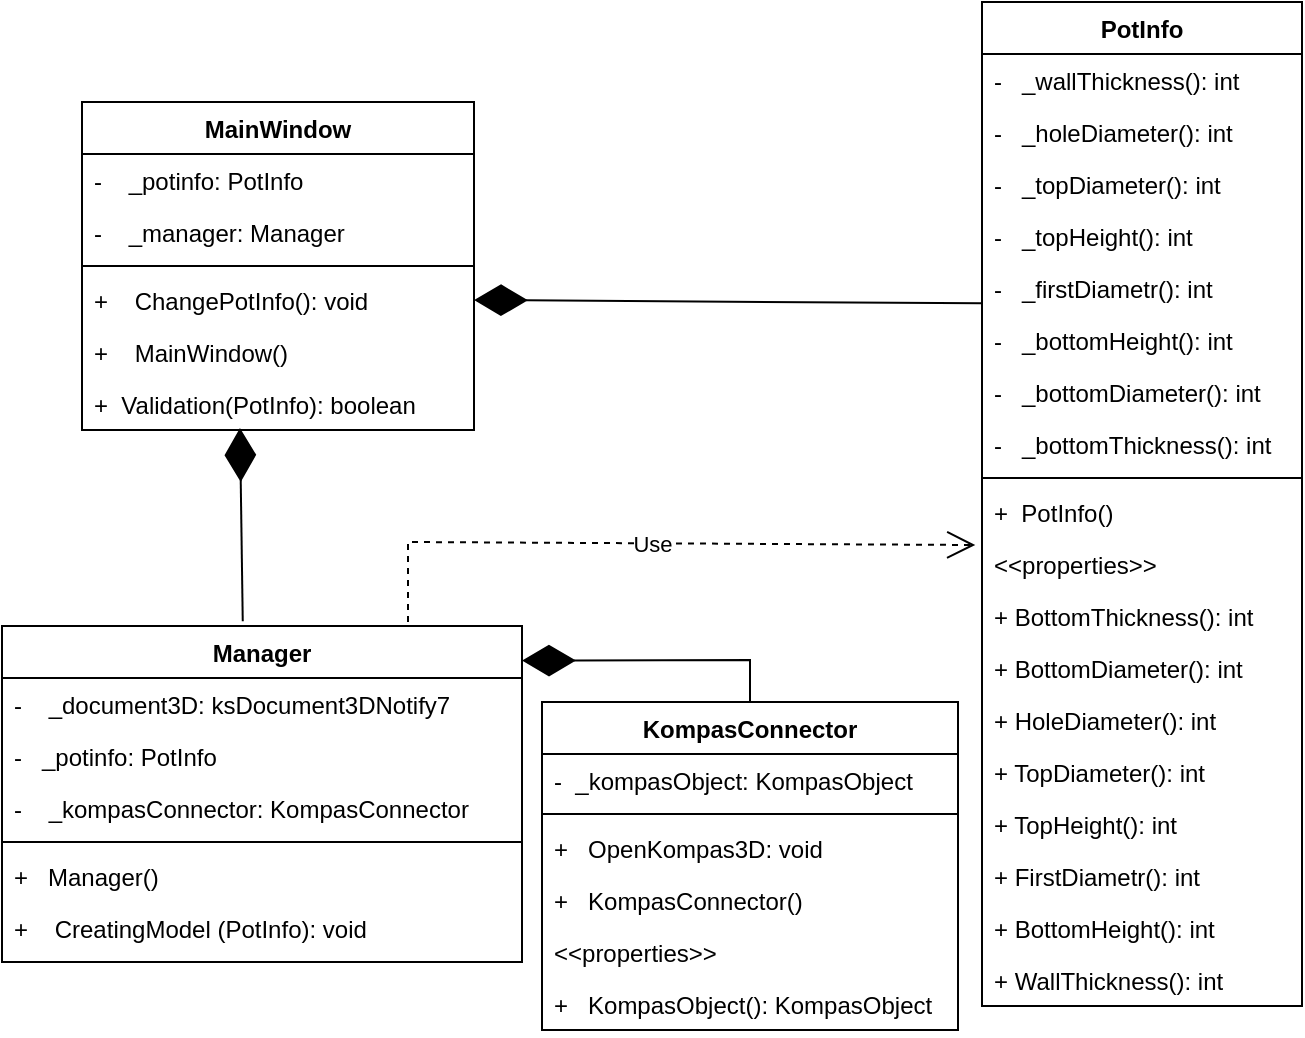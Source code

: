 <mxfile version="20.5.1" type="device"><diagram id="Dw9jkruGkAAfNnn6CsWD" name="Страница 1"><mxGraphModel dx="1775" dy="465" grid="1" gridSize="10" guides="1" tooltips="1" connect="1" arrows="1" fold="1" page="1" pageScale="1" pageWidth="827" pageHeight="1169" math="0" shadow="0"><root><mxCell id="0"/><mxCell id="1" parent="0"/><mxCell id="OFdiJrmSXwyxobHo3Okv-1" value="Manager" style="swimlane;fontStyle=1;align=center;verticalAlign=top;childLayout=stackLayout;horizontal=1;startSize=26;horizontalStack=0;resizeParent=1;resizeParentMax=0;resizeLast=0;collapsible=1;marginBottom=0;" parent="1" vertex="1"><mxGeometry x="-800" y="442" width="260" height="168" as="geometry"/></mxCell><mxCell id="OFdiJrmSXwyxobHo3Okv-2" value="-    _document3D: ksDocument3DNotify7" style="text;strokeColor=none;fillColor=none;align=left;verticalAlign=top;spacingLeft=4;spacingRight=4;overflow=hidden;rotatable=0;points=[[0,0.5],[1,0.5]];portConstraint=eastwest;" parent="OFdiJrmSXwyxobHo3Okv-1" vertex="1"><mxGeometry y="26" width="260" height="26" as="geometry"/></mxCell><mxCell id="OFdiJrmSXwyxobHo3Okv-3" value="-   _potinfo: PotInfo" style="text;strokeColor=none;fillColor=none;align=left;verticalAlign=top;spacingLeft=4;spacingRight=4;overflow=hidden;rotatable=0;points=[[0,0.5],[1,0.5]];portConstraint=eastwest;" parent="OFdiJrmSXwyxobHo3Okv-1" vertex="1"><mxGeometry y="52" width="260" height="26" as="geometry"/></mxCell><mxCell id="OFdiJrmSXwyxobHo3Okv-4" value="-    _kompasConnector: KompasConnector" style="text;strokeColor=none;fillColor=none;align=left;verticalAlign=top;spacingLeft=4;spacingRight=4;overflow=hidden;rotatable=0;points=[[0,0.5],[1,0.5]];portConstraint=eastwest;" parent="OFdiJrmSXwyxobHo3Okv-1" vertex="1"><mxGeometry y="78" width="260" height="26" as="geometry"/></mxCell><mxCell id="OFdiJrmSXwyxobHo3Okv-5" value="" style="line;strokeWidth=1;fillColor=none;align=left;verticalAlign=middle;spacingTop=-1;spacingLeft=3;spacingRight=3;rotatable=0;labelPosition=right;points=[];portConstraint=eastwest;strokeColor=inherit;" parent="OFdiJrmSXwyxobHo3Okv-1" vertex="1"><mxGeometry y="104" width="260" height="8" as="geometry"/></mxCell><mxCell id="OFdiJrmSXwyxobHo3Okv-6" value="+   Manager()" style="text;strokeColor=none;fillColor=none;align=left;verticalAlign=top;spacingLeft=4;spacingRight=4;overflow=hidden;rotatable=0;points=[[0,0.5],[1,0.5]];portConstraint=eastwest;" parent="OFdiJrmSXwyxobHo3Okv-1" vertex="1"><mxGeometry y="112" width="260" height="26" as="geometry"/></mxCell><mxCell id="OFdiJrmSXwyxobHo3Okv-7" value="+    CreatingModel (PotInfo): void" style="text;strokeColor=none;fillColor=none;align=left;verticalAlign=top;spacingLeft=4;spacingRight=4;overflow=hidden;rotatable=0;points=[[0,0.5],[1,0.5]];portConstraint=eastwest;" parent="OFdiJrmSXwyxobHo3Okv-1" vertex="1"><mxGeometry y="138" width="260" height="30" as="geometry"/></mxCell><mxCell id="OFdiJrmSXwyxobHo3Okv-8" value="" style="endArrow=diamondThin;endFill=1;endSize=24;html=1;rounded=0;exitX=0.463;exitY=-0.014;exitDx=0;exitDy=0;exitPerimeter=0;entryX=0.403;entryY=0.962;entryDx=0;entryDy=0;entryPerimeter=0;" parent="1" source="OFdiJrmSXwyxobHo3Okv-1" target="OFdiJrmSXwyxobHo3Okv-17" edge="1"><mxGeometry width="160" relative="1" as="geometry"><mxPoint x="-630" y="423" as="sourcePoint"/><mxPoint x="-680" y="370" as="targetPoint"/></mxGeometry></mxCell><mxCell id="OFdiJrmSXwyxobHo3Okv-9" value="" style="endArrow=diamondThin;endFill=1;endSize=24;html=1;rounded=0;exitX=0;exitY=0.795;exitDx=0;exitDy=0;entryX=1;entryY=0.5;entryDx=0;entryDy=0;exitPerimeter=0;" parent="1" source="OFdiJrmSXwyxobHo3Okv-30" target="OFdiJrmSXwyxobHo3Okv-15" edge="1"><mxGeometry width="160" relative="1" as="geometry"><mxPoint x="-369.04" y="257.56" as="sourcePoint"/><mxPoint x="-420" y="300.44" as="targetPoint"/></mxGeometry></mxCell><mxCell id="OFdiJrmSXwyxobHo3Okv-10" value="Use" style="endArrow=open;endSize=12;dashed=1;html=1;rounded=0;entryX=-0.021;entryY=0.135;entryDx=0;entryDy=0;entryPerimeter=0;" parent="1" target="OFdiJrmSXwyxobHo3Okv-36" edge="1"><mxGeometry width="160" relative="1" as="geometry"><mxPoint x="-597" y="440" as="sourcePoint"/><mxPoint x="-320" y="400" as="targetPoint"/><Array as="points"><mxPoint x="-597" y="400"/></Array></mxGeometry></mxCell><mxCell id="OFdiJrmSXwyxobHo3Okv-11" value="MainWindow" style="swimlane;fontStyle=1;align=center;verticalAlign=top;childLayout=stackLayout;horizontal=1;startSize=26;horizontalStack=0;resizeParent=1;resizeParentMax=0;resizeLast=0;collapsible=1;marginBottom=0;" parent="1" vertex="1"><mxGeometry x="-760" y="180" width="196" height="164" as="geometry"/></mxCell><mxCell id="OFdiJrmSXwyxobHo3Okv-12" value="-    _potinfo: PotInfo" style="text;strokeColor=none;fillColor=none;align=left;verticalAlign=top;spacingLeft=4;spacingRight=4;overflow=hidden;rotatable=0;points=[[0,0.5],[1,0.5]];portConstraint=eastwest;" parent="OFdiJrmSXwyxobHo3Okv-11" vertex="1"><mxGeometry y="26" width="196" height="26" as="geometry"/></mxCell><mxCell id="OFdiJrmSXwyxobHo3Okv-13" value="-    _manager: Manager" style="text;strokeColor=none;fillColor=none;align=left;verticalAlign=top;spacingLeft=4;spacingRight=4;overflow=hidden;rotatable=0;points=[[0,0.5],[1,0.5]];portConstraint=eastwest;" parent="OFdiJrmSXwyxobHo3Okv-11" vertex="1"><mxGeometry y="52" width="196" height="26" as="geometry"/></mxCell><mxCell id="OFdiJrmSXwyxobHo3Okv-14" value="" style="line;strokeWidth=1;fillColor=none;align=left;verticalAlign=middle;spacingTop=-1;spacingLeft=3;spacingRight=3;rotatable=0;labelPosition=right;points=[];portConstraint=eastwest;strokeColor=inherit;" parent="OFdiJrmSXwyxobHo3Okv-11" vertex="1"><mxGeometry y="78" width="196" height="8" as="geometry"/></mxCell><mxCell id="OFdiJrmSXwyxobHo3Okv-15" value="+    ChangePotInfo(): void" style="text;strokeColor=none;fillColor=none;align=left;verticalAlign=top;spacingLeft=4;spacingRight=4;overflow=hidden;rotatable=0;points=[[0,0.5],[1,0.5]];portConstraint=eastwest;" parent="OFdiJrmSXwyxobHo3Okv-11" vertex="1"><mxGeometry y="86" width="196" height="26" as="geometry"/></mxCell><mxCell id="OFdiJrmSXwyxobHo3Okv-16" value="+    MainWindow()" style="text;strokeColor=none;fillColor=none;align=left;verticalAlign=top;spacingLeft=4;spacingRight=4;overflow=hidden;rotatable=0;points=[[0,0.5],[1,0.5]];portConstraint=eastwest;" parent="OFdiJrmSXwyxobHo3Okv-11" vertex="1"><mxGeometry y="112" width="196" height="26" as="geometry"/></mxCell><mxCell id="OFdiJrmSXwyxobHo3Okv-17" value="+  Validation(PotInfo): boolean" style="text;strokeColor=none;fillColor=none;align=left;verticalAlign=top;spacingLeft=4;spacingRight=4;overflow=hidden;rotatable=0;points=[[0,0.5],[1,0.5]];portConstraint=eastwest;" parent="OFdiJrmSXwyxobHo3Okv-11" vertex="1"><mxGeometry y="138" width="196" height="26" as="geometry"/></mxCell><mxCell id="OFdiJrmSXwyxobHo3Okv-18" value="KompasConnector" style="swimlane;fontStyle=1;align=center;verticalAlign=top;childLayout=stackLayout;horizontal=1;startSize=26;horizontalStack=0;resizeParent=1;resizeParentMax=0;resizeLast=0;collapsible=1;marginBottom=0;" parent="1" vertex="1"><mxGeometry x="-530" y="480" width="208" height="164" as="geometry"/></mxCell><mxCell id="OFdiJrmSXwyxobHo3Okv-19" value="-  _kompasObject: KompasObject" style="text;strokeColor=none;fillColor=none;align=left;verticalAlign=top;spacingLeft=4;spacingRight=4;overflow=hidden;rotatable=0;points=[[0,0.5],[1,0.5]];portConstraint=eastwest;" parent="OFdiJrmSXwyxobHo3Okv-18" vertex="1"><mxGeometry y="26" width="208" height="26" as="geometry"/></mxCell><mxCell id="OFdiJrmSXwyxobHo3Okv-20" value="" style="line;strokeWidth=1;fillColor=none;align=left;verticalAlign=middle;spacingTop=-1;spacingLeft=3;spacingRight=3;rotatable=0;labelPosition=right;points=[];portConstraint=eastwest;strokeColor=inherit;" parent="OFdiJrmSXwyxobHo3Okv-18" vertex="1"><mxGeometry y="52" width="208" height="8" as="geometry"/></mxCell><mxCell id="OFdiJrmSXwyxobHo3Okv-21" value="+   OpenKompas3D: void" style="text;strokeColor=none;fillColor=none;align=left;verticalAlign=top;spacingLeft=4;spacingRight=4;overflow=hidden;rotatable=0;points=[[0,0.5],[1,0.5]];portConstraint=eastwest;" parent="OFdiJrmSXwyxobHo3Okv-18" vertex="1"><mxGeometry y="60" width="208" height="26" as="geometry"/></mxCell><mxCell id="OFdiJrmSXwyxobHo3Okv-22" value="+   KompasConnector()" style="text;strokeColor=none;fillColor=none;align=left;verticalAlign=top;spacingLeft=4;spacingRight=4;overflow=hidden;rotatable=0;points=[[0,0.5],[1,0.5]];portConstraint=eastwest;" parent="OFdiJrmSXwyxobHo3Okv-18" vertex="1"><mxGeometry y="86" width="208" height="26" as="geometry"/></mxCell><mxCell id="OFdiJrmSXwyxobHo3Okv-23" value="&lt;&lt;properties&gt;&gt;" style="text;strokeColor=none;fillColor=none;align=left;verticalAlign=top;spacingLeft=4;spacingRight=4;overflow=hidden;rotatable=0;points=[[0,0.5],[1,0.5]];portConstraint=eastwest;" parent="OFdiJrmSXwyxobHo3Okv-18" vertex="1"><mxGeometry y="112" width="208" height="26" as="geometry"/></mxCell><mxCell id="OFdiJrmSXwyxobHo3Okv-24" value="+   KompasObject(): KompasObject" style="text;strokeColor=none;fillColor=none;align=left;verticalAlign=top;spacingLeft=4;spacingRight=4;overflow=hidden;rotatable=0;points=[[0,0.5],[1,0.5]];portConstraint=eastwest;" parent="OFdiJrmSXwyxobHo3Okv-18" vertex="1"><mxGeometry y="138" width="208" height="26" as="geometry"/></mxCell><mxCell id="OFdiJrmSXwyxobHo3Okv-25" value="PotInfo" style="swimlane;fontStyle=1;align=center;verticalAlign=top;childLayout=stackLayout;horizontal=1;startSize=26;horizontalStack=0;resizeParent=1;resizeParentMax=0;resizeLast=0;collapsible=1;marginBottom=0;" parent="1" vertex="1"><mxGeometry x="-310" y="130" width="160" height="502" as="geometry"/></mxCell><mxCell id="OFdiJrmSXwyxobHo3Okv-26" value="-   _wallThickness(): int" style="text;strokeColor=none;fillColor=none;align=left;verticalAlign=top;spacingLeft=4;spacingRight=4;overflow=hidden;rotatable=0;points=[[0,0.5],[1,0.5]];portConstraint=eastwest;" parent="OFdiJrmSXwyxobHo3Okv-25" vertex="1"><mxGeometry y="26" width="160" height="26" as="geometry"/></mxCell><mxCell id="OFdiJrmSXwyxobHo3Okv-27" value="-   _holeDiameter(): int" style="text;strokeColor=none;fillColor=none;align=left;verticalAlign=top;spacingLeft=4;spacingRight=4;overflow=hidden;rotatable=0;points=[[0,0.5],[1,0.5]];portConstraint=eastwest;" parent="OFdiJrmSXwyxobHo3Okv-25" vertex="1"><mxGeometry y="52" width="160" height="26" as="geometry"/></mxCell><mxCell id="OFdiJrmSXwyxobHo3Okv-28" value="-   _topDiameter(): int" style="text;strokeColor=none;fillColor=none;align=left;verticalAlign=top;spacingLeft=4;spacingRight=4;overflow=hidden;rotatable=0;points=[[0,0.5],[1,0.5]];portConstraint=eastwest;" parent="OFdiJrmSXwyxobHo3Okv-25" vertex="1"><mxGeometry y="78" width="160" height="26" as="geometry"/></mxCell><mxCell id="OFdiJrmSXwyxobHo3Okv-29" value="-   _topHeight(): int" style="text;strokeColor=none;fillColor=none;align=left;verticalAlign=top;spacingLeft=4;spacingRight=4;overflow=hidden;rotatable=0;points=[[0,0.5],[1,0.5]];portConstraint=eastwest;" parent="OFdiJrmSXwyxobHo3Okv-25" vertex="1"><mxGeometry y="104" width="160" height="26" as="geometry"/></mxCell><mxCell id="OFdiJrmSXwyxobHo3Okv-30" value="-   _firstDiametr(): int" style="text;strokeColor=none;fillColor=none;align=left;verticalAlign=top;spacingLeft=4;spacingRight=4;overflow=hidden;rotatable=0;points=[[0,0.5],[1,0.5]];portConstraint=eastwest;" parent="OFdiJrmSXwyxobHo3Okv-25" vertex="1"><mxGeometry y="130" width="160" height="26" as="geometry"/></mxCell><mxCell id="OFdiJrmSXwyxobHo3Okv-31" value="-   _bottomHeight(): int" style="text;strokeColor=none;fillColor=none;align=left;verticalAlign=top;spacingLeft=4;spacingRight=4;overflow=hidden;rotatable=0;points=[[0,0.5],[1,0.5]];portConstraint=eastwest;" parent="OFdiJrmSXwyxobHo3Okv-25" vertex="1"><mxGeometry y="156" width="160" height="26" as="geometry"/></mxCell><mxCell id="OFdiJrmSXwyxobHo3Okv-32" value="-   _bottomDiameter(): int" style="text;strokeColor=none;fillColor=none;align=left;verticalAlign=top;spacingLeft=4;spacingRight=4;overflow=hidden;rotatable=0;points=[[0,0.5],[1,0.5]];portConstraint=eastwest;" parent="OFdiJrmSXwyxobHo3Okv-25" vertex="1"><mxGeometry y="182" width="160" height="26" as="geometry"/></mxCell><mxCell id="OFdiJrmSXwyxobHo3Okv-33" value="-   _bottomThickness(): int" style="text;strokeColor=none;fillColor=none;align=left;verticalAlign=top;spacingLeft=4;spacingRight=4;overflow=hidden;rotatable=0;points=[[0,0.5],[1,0.5]];portConstraint=eastwest;" parent="OFdiJrmSXwyxobHo3Okv-25" vertex="1"><mxGeometry y="208" width="160" height="26" as="geometry"/></mxCell><mxCell id="OFdiJrmSXwyxobHo3Okv-34" value="" style="line;strokeWidth=1;fillColor=none;align=left;verticalAlign=middle;spacingTop=-1;spacingLeft=3;spacingRight=3;rotatable=0;labelPosition=right;points=[];portConstraint=eastwest;strokeColor=inherit;" parent="OFdiJrmSXwyxobHo3Okv-25" vertex="1"><mxGeometry y="234" width="160" height="8" as="geometry"/></mxCell><mxCell id="OFdiJrmSXwyxobHo3Okv-35" value="+  PotInfo()" style="text;strokeColor=none;fillColor=none;align=left;verticalAlign=top;spacingLeft=4;spacingRight=4;overflow=hidden;rotatable=0;points=[[0,0.5],[1,0.5]];portConstraint=eastwest;" parent="OFdiJrmSXwyxobHo3Okv-25" vertex="1"><mxGeometry y="242" width="160" height="26" as="geometry"/></mxCell><mxCell id="OFdiJrmSXwyxobHo3Okv-36" value="&lt;&lt;properties&gt;&gt;" style="text;strokeColor=none;fillColor=none;align=left;verticalAlign=top;spacingLeft=4;spacingRight=4;overflow=hidden;rotatable=0;points=[[0,0.5],[1,0.5]];portConstraint=eastwest;" parent="OFdiJrmSXwyxobHo3Okv-25" vertex="1"><mxGeometry y="268" width="160" height="26" as="geometry"/></mxCell><mxCell id="OFdiJrmSXwyxobHo3Okv-37" value="+ BottomThickness(): int" style="text;strokeColor=none;fillColor=none;align=left;verticalAlign=top;spacingLeft=4;spacingRight=4;overflow=hidden;rotatable=0;points=[[0,0.5],[1,0.5]];portConstraint=eastwest;" parent="OFdiJrmSXwyxobHo3Okv-25" vertex="1"><mxGeometry y="294" width="160" height="26" as="geometry"/></mxCell><mxCell id="OFdiJrmSXwyxobHo3Okv-38" value="+ BottomDiameter(): int" style="text;strokeColor=none;fillColor=none;align=left;verticalAlign=top;spacingLeft=4;spacingRight=4;overflow=hidden;rotatable=0;points=[[0,0.5],[1,0.5]];portConstraint=eastwest;" parent="OFdiJrmSXwyxobHo3Okv-25" vertex="1"><mxGeometry y="320" width="160" height="26" as="geometry"/></mxCell><mxCell id="OFdiJrmSXwyxobHo3Okv-39" value="+ HoleDiameter(): int" style="text;strokeColor=none;fillColor=none;align=left;verticalAlign=top;spacingLeft=4;spacingRight=4;overflow=hidden;rotatable=0;points=[[0,0.5],[1,0.5]];portConstraint=eastwest;" parent="OFdiJrmSXwyxobHo3Okv-25" vertex="1"><mxGeometry y="346" width="160" height="26" as="geometry"/></mxCell><mxCell id="OFdiJrmSXwyxobHo3Okv-40" value="+ TopDiameter(): int" style="text;strokeColor=none;fillColor=none;align=left;verticalAlign=top;spacingLeft=4;spacingRight=4;overflow=hidden;rotatable=0;points=[[0,0.5],[1,0.5]];portConstraint=eastwest;" parent="OFdiJrmSXwyxobHo3Okv-25" vertex="1"><mxGeometry y="372" width="160" height="26" as="geometry"/></mxCell><mxCell id="OFdiJrmSXwyxobHo3Okv-41" value="+ TopHeight(): int" style="text;strokeColor=none;fillColor=none;align=left;verticalAlign=top;spacingLeft=4;spacingRight=4;overflow=hidden;rotatable=0;points=[[0,0.5],[1,0.5]];portConstraint=eastwest;" parent="OFdiJrmSXwyxobHo3Okv-25" vertex="1"><mxGeometry y="398" width="160" height="26" as="geometry"/></mxCell><mxCell id="OFdiJrmSXwyxobHo3Okv-42" value="+ FirstDiametr(): int" style="text;strokeColor=none;fillColor=none;align=left;verticalAlign=top;spacingLeft=4;spacingRight=4;overflow=hidden;rotatable=0;points=[[0,0.5],[1,0.5]];portConstraint=eastwest;" parent="OFdiJrmSXwyxobHo3Okv-25" vertex="1"><mxGeometry y="424" width="160" height="26" as="geometry"/></mxCell><mxCell id="OFdiJrmSXwyxobHo3Okv-43" value="+ BottomHeight(): int" style="text;strokeColor=none;fillColor=none;align=left;verticalAlign=top;spacingLeft=4;spacingRight=4;overflow=hidden;rotatable=0;points=[[0,0.5],[1,0.5]];portConstraint=eastwest;" parent="OFdiJrmSXwyxobHo3Okv-25" vertex="1"><mxGeometry y="450" width="160" height="26" as="geometry"/></mxCell><mxCell id="OFdiJrmSXwyxobHo3Okv-44" value="+ WallThickness(): int" style="text;strokeColor=none;fillColor=none;align=left;verticalAlign=top;spacingLeft=4;spacingRight=4;overflow=hidden;rotatable=0;points=[[0,0.5],[1,0.5]];portConstraint=eastwest;" parent="OFdiJrmSXwyxobHo3Okv-25" vertex="1"><mxGeometry y="476" width="160" height="26" as="geometry"/></mxCell><mxCell id="u8xOKAtOb7kiFkEAefGj-3" value="" style="endArrow=diamondThin;endFill=1;endSize=24;html=1;rounded=0;exitX=0.5;exitY=0;exitDx=0;exitDy=0;entryX=1;entryY=0.103;entryDx=0;entryDy=0;entryPerimeter=0;" edge="1" parent="1" source="OFdiJrmSXwyxobHo3Okv-18" target="OFdiJrmSXwyxobHo3Okv-1"><mxGeometry width="160" relative="1" as="geometry"><mxPoint x="-426.66" y="509.998" as="sourcePoint"/><mxPoint x="-425.331" y="414.35" as="targetPoint"/><Array as="points"><mxPoint x="-426" y="459"/></Array></mxGeometry></mxCell></root></mxGraphModel></diagram></mxfile>